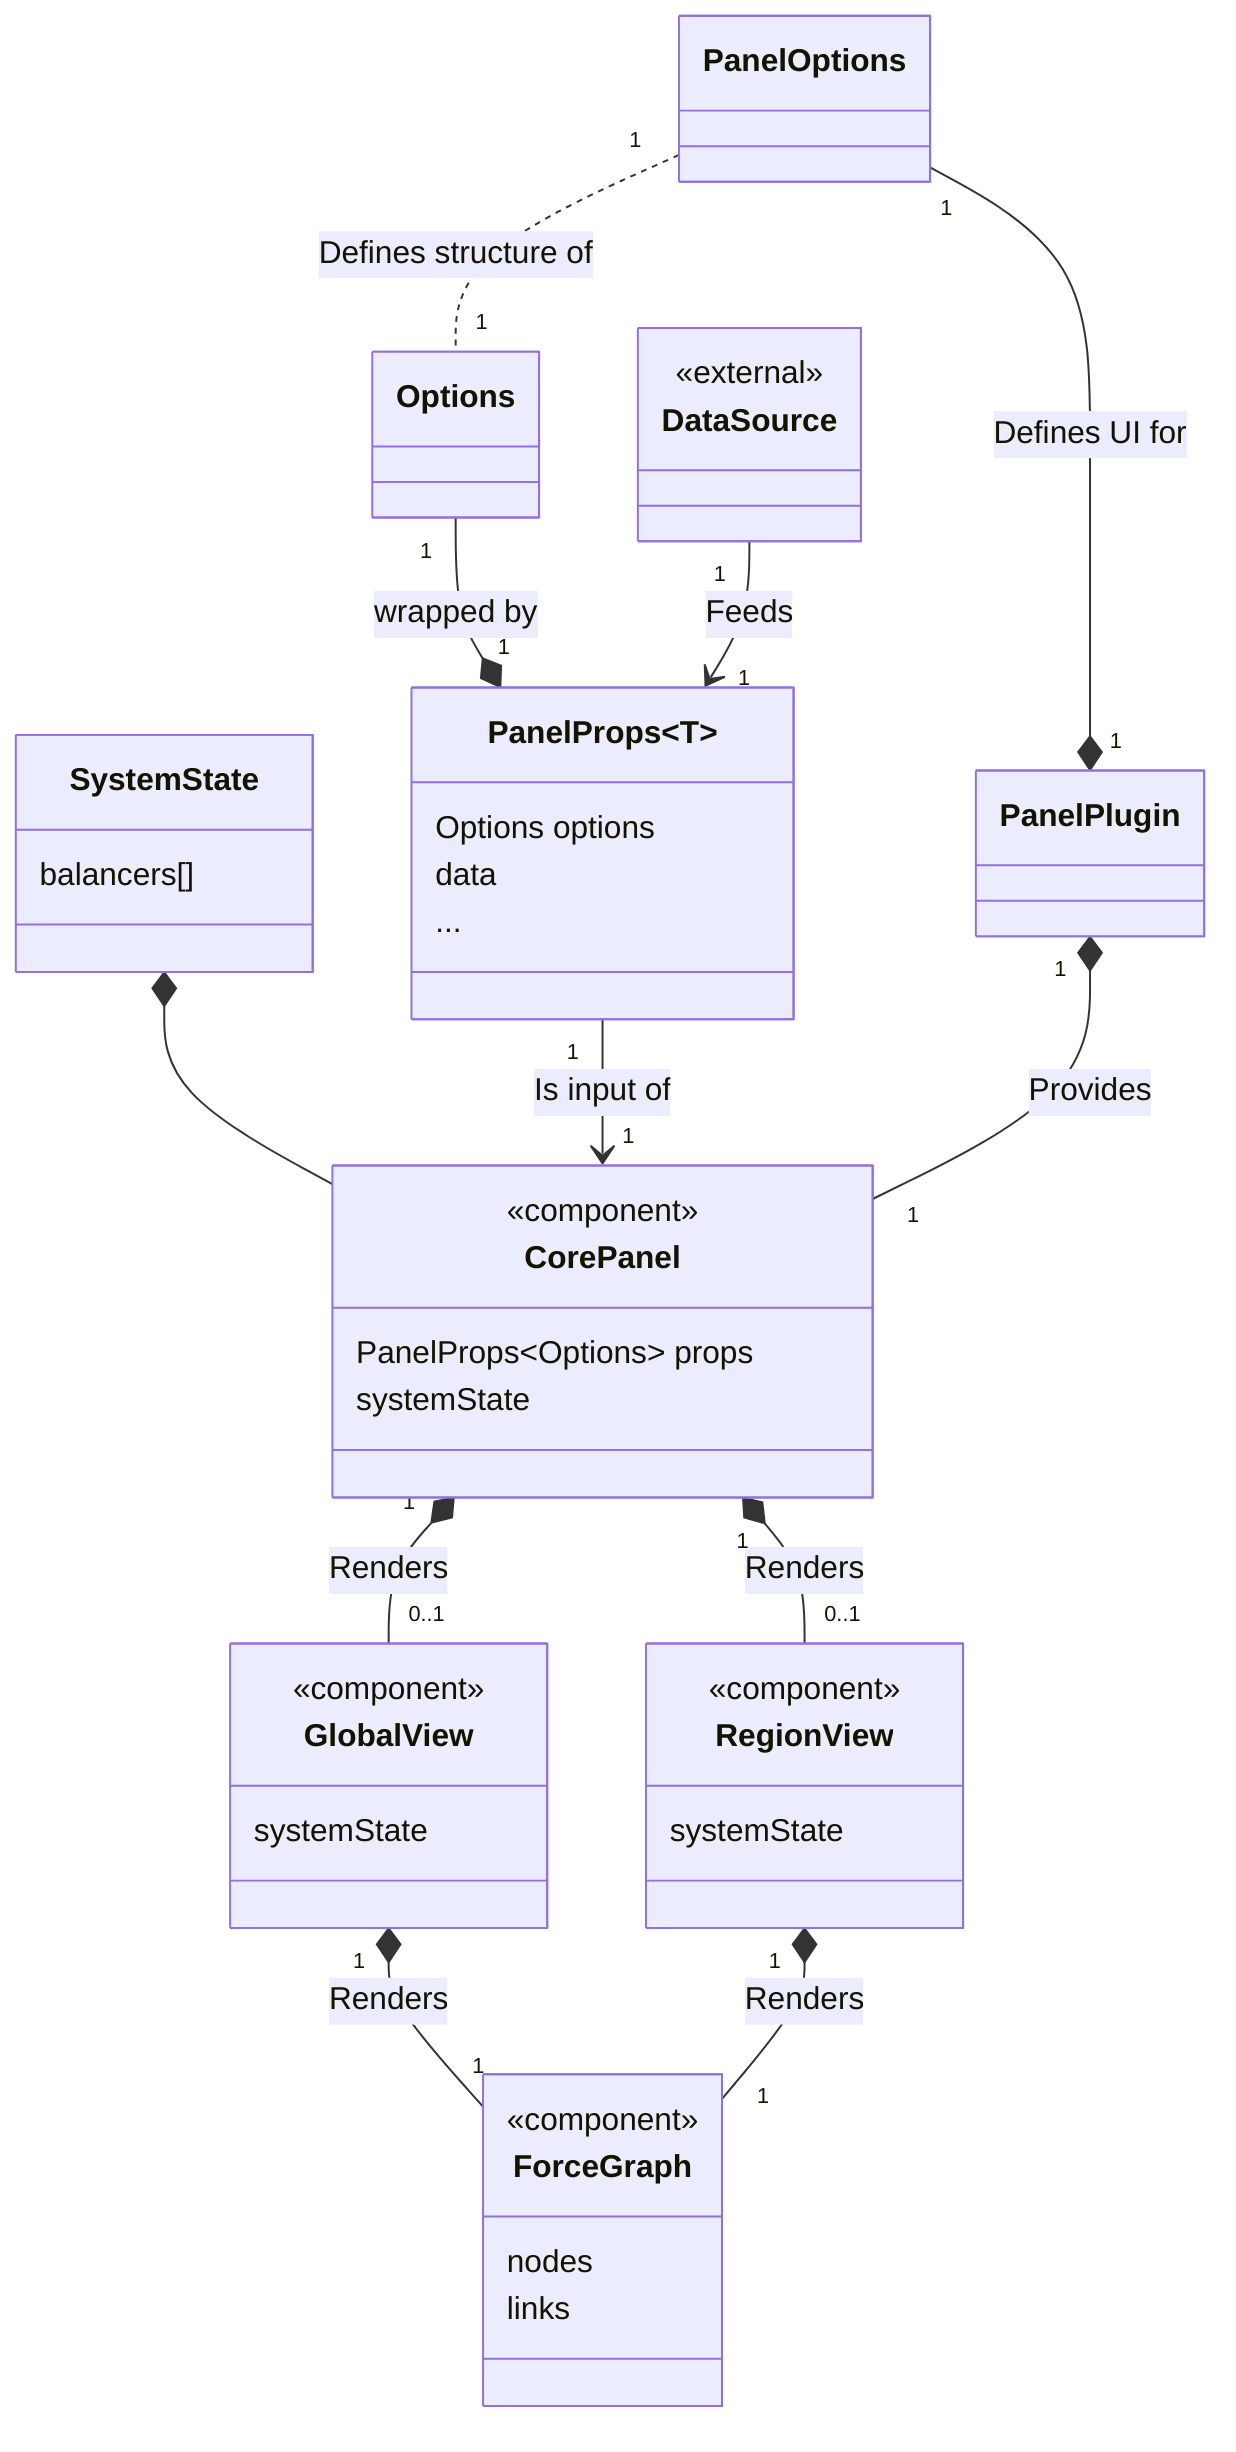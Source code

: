 classDiagram
    class PanelPlugin
    class PanelProps~T~ {
        Options options
        data
        ...
    }
    class CorePanel {
        <<component>>
        PanelProps~Options~ props
        systemState
    }
    class GlobalView {
        <<component>>
        systemState
    }
    class RegionView {
        <<component>>
        systemState
    }
    class DataSource {
        <<external>>
    }
    class ForceGraph {
        <<component>>
        nodes
        links
    }
    class SystemState {
        balancers[]
    }

    SystemState *-- CorePanel
    PanelOptions "1" --* "1" PanelPlugin : Defines UI for
    PanelOptions "1" .. "1" Options : Defines structure of
    PanelProps "1" --> "1" CorePanel : Is input of
    Options "1" --* "1" PanelProps : wrapped by
    DataSource "1" --> "1" PanelProps : Feeds
    PanelPlugin "1" *-- "1" CorePanel : Provides
    CorePanel "1" *-- "0..1" GlobalView : Renders
    CorePanel "1" *-- "0..1" RegionView : Renders
    GlobalView "1" *-- "1" ForceGraph : Renders
    RegionView "1" *-- "1" ForceGraph : Renders

    %% FIXME: not supported on mermaid 10.6, requires upgrading to 10.7
    %% style DataSource stroke:,stroke-dasharray:5 5
    %% style PanelProps stroke:,stroke-dasharray:5 5
    %% style PanelPlugin stroke:,stroke-dasharray:5 5
    %% style PanelOptions stroke:,stroke-dasharray:5 5